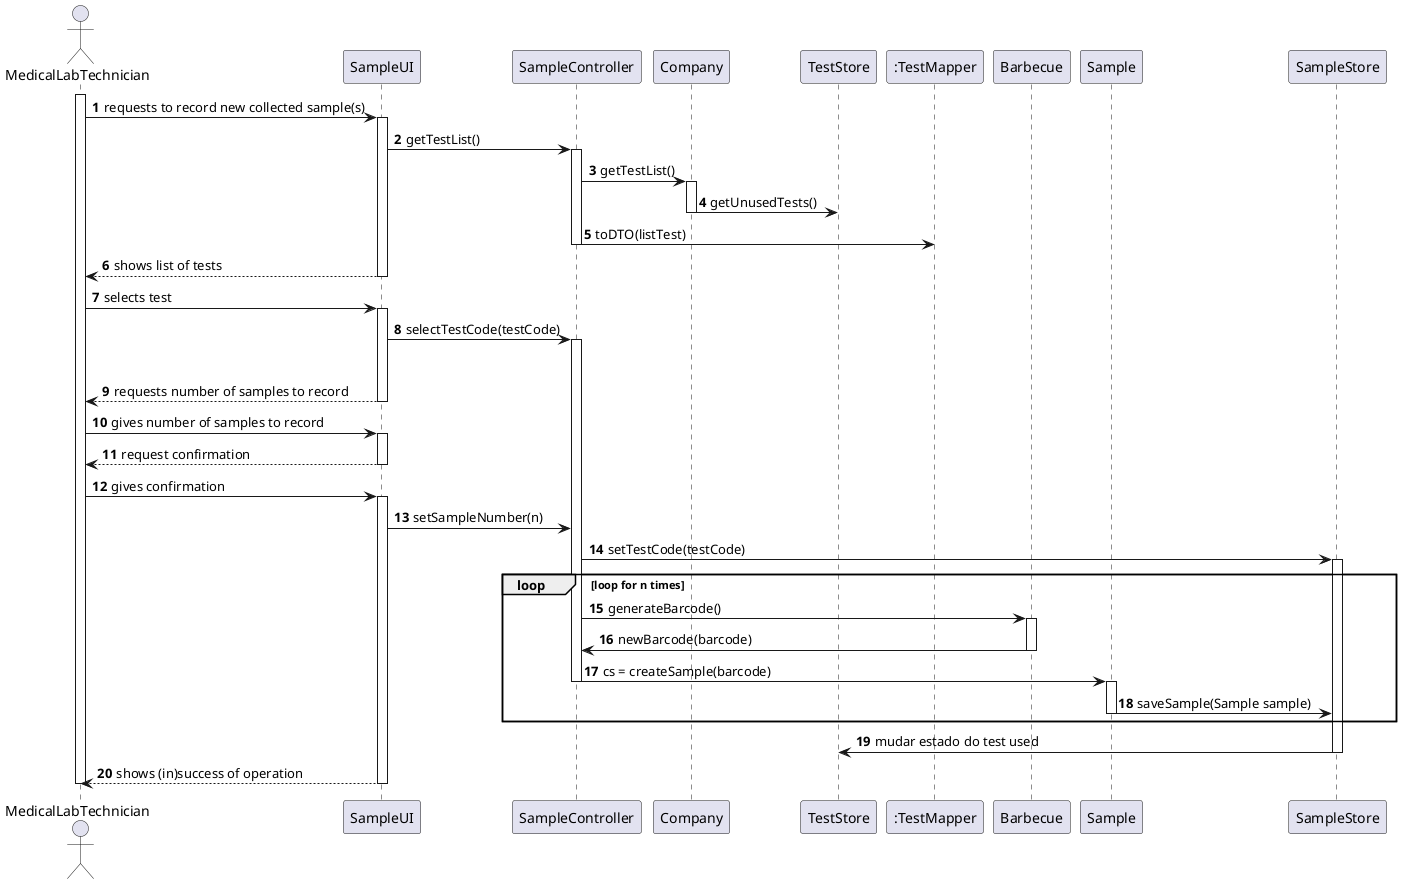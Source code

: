 @startuml

autonumber

actor MedicalLabTechnician as mlt
participant SampleUI as UI
participant SampleController as Controller
participant Company
participant TestStore
participant ":TestMapper" as TestMapper
participant Barbecue as API
participant Sample
participant SampleStore

activate mlt
mlt -> UI: requests to record new collected sample(s)
activate UI
UI -> Controller: getTestList()
activate Controller
Controller -> Company: getTestList()
activate Company
Company -> TestStore: getUnusedTests()
deactivate Company
Controller -> TestMapper: toDTO(listTest)
deactivate Controller
deactivate Company
UI --> mlt: shows list of tests
deactivate UI
mlt -> UI: selects test
activate UI
UI -> Controller: selectTestCode(testCode)
activate Controller
deactivate Company
UI --> mlt: requests number of samples to record
deactivate UI
mlt -> UI: gives number of samples to record
activate UI
UI --> mlt: request confirmation
deactivate UI
mlt -> UI: gives confirmation
activate UI

UI -> Controller: setSampleNumber(n)
Controller -> SampleStore: setTestCode(testCode)
activate SampleStore
loop loop for n times
Controller -> API: generateBarcode()
activate API
API -> Controller: newBarcode(barcode)
deactivate API
Controller -> Sample: cs = createSample(barcode)
deactivate Controller
activate Sample
Sample -> SampleStore: saveSample(Sample sample)
deactivate Sample
end loop
SampleStore -> TestStore: mudar estado do test used
deactivate SampleStore
UI --> mlt: shows (in)success of operation
deactivate UI
deactivate mlt

@enduml